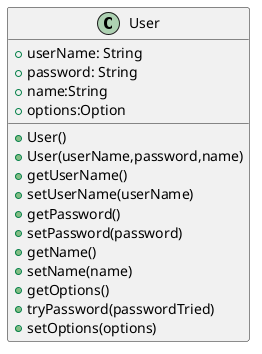 @startuml
class User{
    +userName: String
    +password: String
    +name:String
    +options:Option

    +User()
    +User(userName,password,name)
    +getUserName()
    +setUserName(userName)
    +getPassword()
    +setPassword(password)
    +getName()
    +setName(name)
    +getOptions()
    +tryPassword(passwordTried)
    +setOptions(options)
}

@enduml